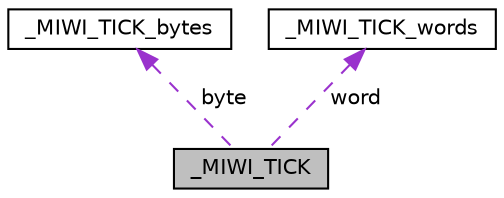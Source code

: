 digraph "_MIWI_TICK"
{
  edge [fontname="Helvetica",fontsize="10",labelfontname="Helvetica",labelfontsize="10"];
  node [fontname="Helvetica",fontsize="10",shape=record];
  Node1 [label="_MIWI_TICK",height=0.2,width=0.4,color="black", fillcolor="grey75", style="filled", fontcolor="black"];
  Node2 -> Node1 [dir="back",color="darkorchid3",fontsize="10",style="dashed",label=" byte" ,fontname="Helvetica"];
  Node2 [label="_MIWI_TICK_bytes",height=0.2,width=0.4,color="black", fillcolor="white", style="filled",URL="$struct___m_i_w_i___t_i_c_k_1_1___m_i_w_i___t_i_c_k__bytes.html"];
  Node3 -> Node1 [dir="back",color="darkorchid3",fontsize="10",style="dashed",label=" word" ,fontname="Helvetica"];
  Node3 [label="_MIWI_TICK_words",height=0.2,width=0.4,color="black", fillcolor="white", style="filled",URL="$struct___m_i_w_i___t_i_c_k_1_1___m_i_w_i___t_i_c_k__words.html"];
}
